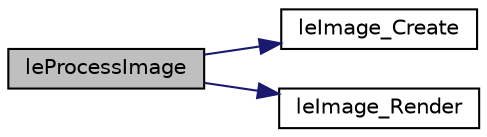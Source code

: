 digraph "leProcessImage"
{
 // INTERACTIVE_SVG=YES
  edge [fontname="Helvetica",fontsize="10",labelfontname="Helvetica",labelfontsize="10"];
  node [fontname="Helvetica",fontsize="10",shape=record];
  rankdir="LR";
  Node24 [label="leProcessImage",height=0.2,width=0.4,color="black", fillcolor="grey75", style="filled", fontcolor="black"];
  Node24 -> Node25 [color="midnightblue",fontsize="10",style="solid",fontname="Helvetica"];
  Node25 [label="leImage_Create",height=0.2,width=0.4,color="black", fillcolor="white", style="filled",URL="$legato__image_8h.html#a34b3c0499129bef657b9e7e4ed161977",tooltip="Create an image. "];
  Node24 -> Node26 [color="midnightblue",fontsize="10",style="solid",fontname="Helvetica"];
  Node26 [label="leImage_Render",height=0.2,width=0.4,color="black", fillcolor="white", style="filled",URL="$legato__image_8h.html#abe1a084584a0a33addfda817e49680da",tooltip="Render image. "];
}
